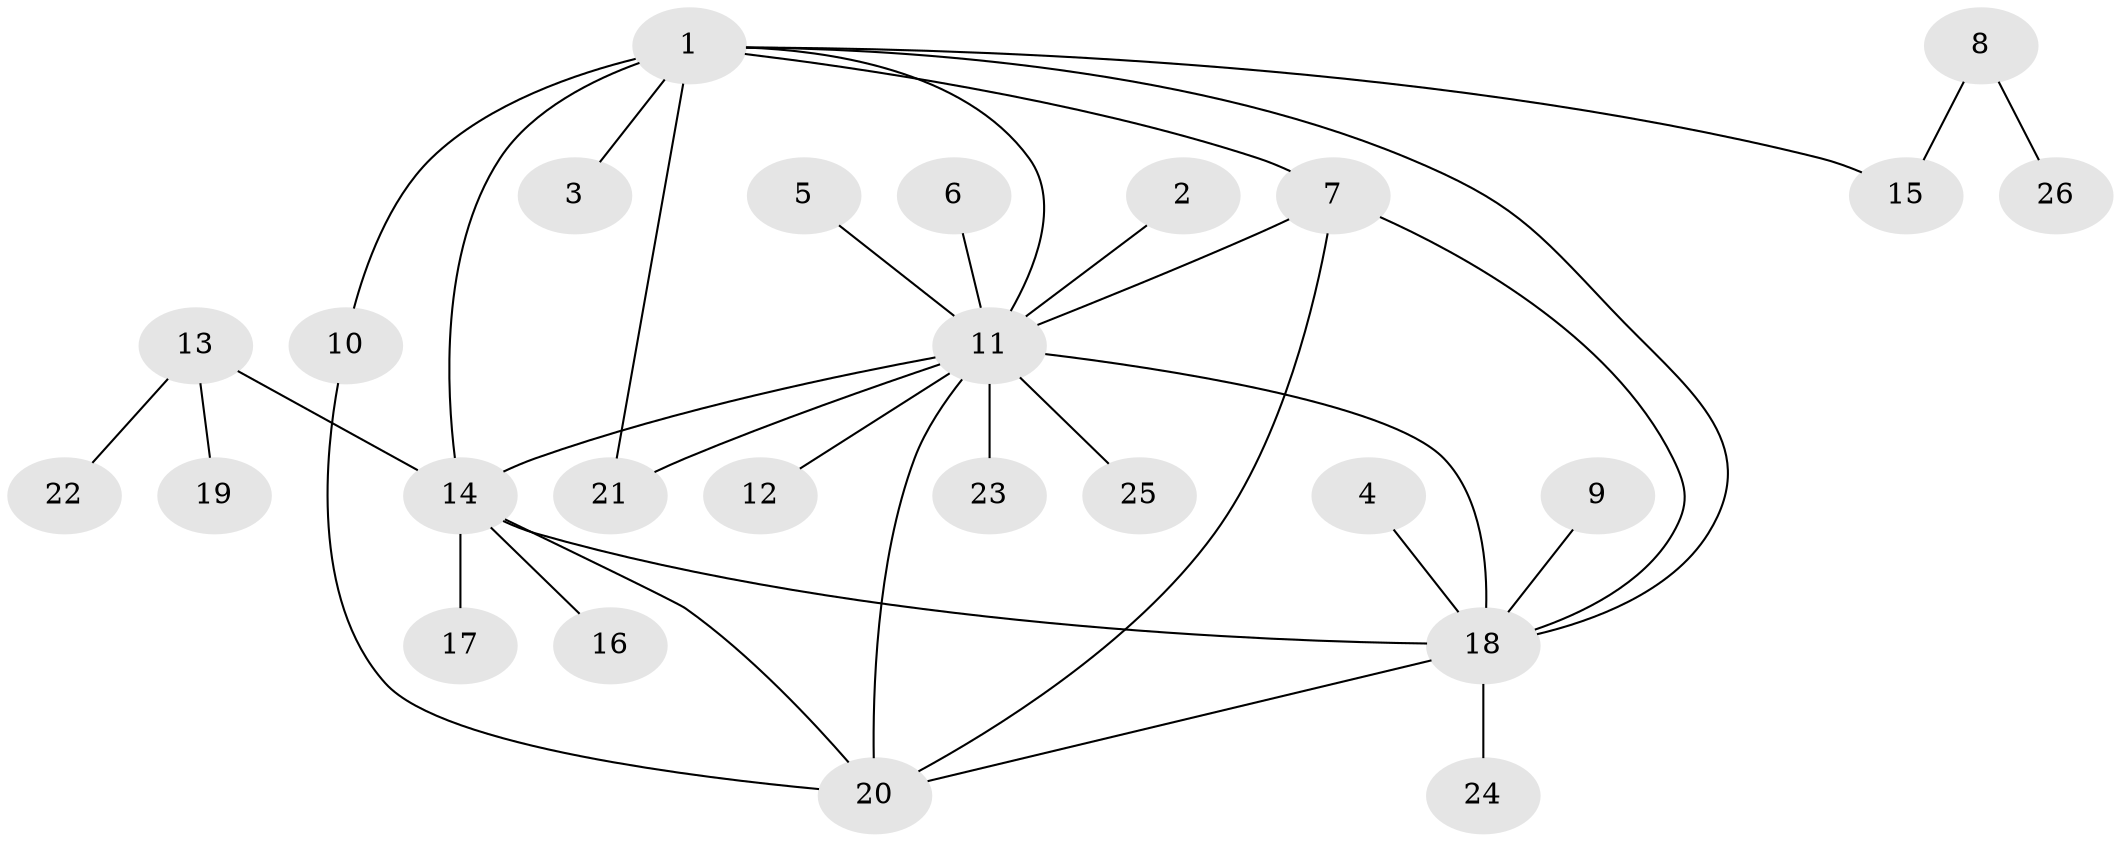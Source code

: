 // original degree distribution, {5: 0.08163265306122448, 4: 0.061224489795918366, 7: 0.061224489795918366, 8: 0.02040816326530612, 3: 0.08163265306122448, 6: 0.02040816326530612, 1: 0.5102040816326531, 2: 0.16326530612244897}
// Generated by graph-tools (version 1.1) at 2025/26/03/09/25 03:26:41]
// undirected, 26 vertices, 35 edges
graph export_dot {
graph [start="1"]
  node [color=gray90,style=filled];
  1;
  2;
  3;
  4;
  5;
  6;
  7;
  8;
  9;
  10;
  11;
  12;
  13;
  14;
  15;
  16;
  17;
  18;
  19;
  20;
  21;
  22;
  23;
  24;
  25;
  26;
  1 -- 3 [weight=1.0];
  1 -- 7 [weight=1.0];
  1 -- 10 [weight=1.0];
  1 -- 11 [weight=1.0];
  1 -- 14 [weight=2.0];
  1 -- 15 [weight=1.0];
  1 -- 18 [weight=1.0];
  1 -- 21 [weight=1.0];
  2 -- 11 [weight=2.0];
  4 -- 18 [weight=1.0];
  5 -- 11 [weight=1.0];
  6 -- 11 [weight=1.0];
  7 -- 11 [weight=1.0];
  7 -- 18 [weight=1.0];
  7 -- 20 [weight=1.0];
  8 -- 15 [weight=1.0];
  8 -- 26 [weight=1.0];
  9 -- 18 [weight=1.0];
  10 -- 20 [weight=1.0];
  11 -- 12 [weight=1.0];
  11 -- 14 [weight=1.0];
  11 -- 18 [weight=1.0];
  11 -- 20 [weight=1.0];
  11 -- 21 [weight=1.0];
  11 -- 23 [weight=1.0];
  11 -- 25 [weight=1.0];
  13 -- 14 [weight=1.0];
  13 -- 19 [weight=1.0];
  13 -- 22 [weight=1.0];
  14 -- 16 [weight=1.0];
  14 -- 17 [weight=1.0];
  14 -- 18 [weight=1.0];
  14 -- 20 [weight=1.0];
  18 -- 20 [weight=1.0];
  18 -- 24 [weight=1.0];
}
